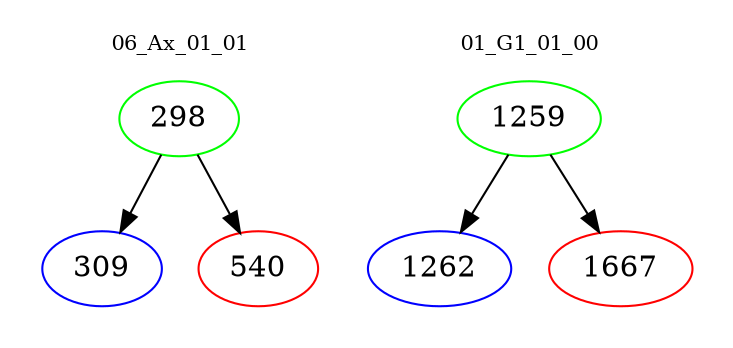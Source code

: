 digraph{
subgraph cluster_0 {
color = white
label = "06_Ax_01_01";
fontsize=10;
T0_298 [label="298", color="green"]
T0_298 -> T0_309 [color="black"]
T0_309 [label="309", color="blue"]
T0_298 -> T0_540 [color="black"]
T0_540 [label="540", color="red"]
}
subgraph cluster_1 {
color = white
label = "01_G1_01_00";
fontsize=10;
T1_1259 [label="1259", color="green"]
T1_1259 -> T1_1262 [color="black"]
T1_1262 [label="1262", color="blue"]
T1_1259 -> T1_1667 [color="black"]
T1_1667 [label="1667", color="red"]
}
}
